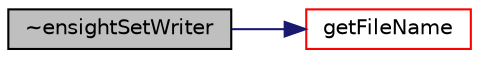 digraph "~ensightSetWriter"
{
  bgcolor="transparent";
  edge [fontname="Helvetica",fontsize="10",labelfontname="Helvetica",labelfontsize="10"];
  node [fontname="Helvetica",fontsize="10",shape=record];
  rankdir="LR";
  Node2 [label="~ensightSetWriter",height=0.2,width=0.4,color="black", fillcolor="grey75", style="filled", fontcolor="black"];
  Node2 -> Node3 [color="midnightblue",fontsize="10",style="solid",fontname="Helvetica"];
  Node3 [label="getFileName",height=0.2,width=0.4,color="red",URL="$a22621.html#abfa18c881e373c9144c2e2b86f705d23",tooltip="Generate file name with correct extension. "];
}
